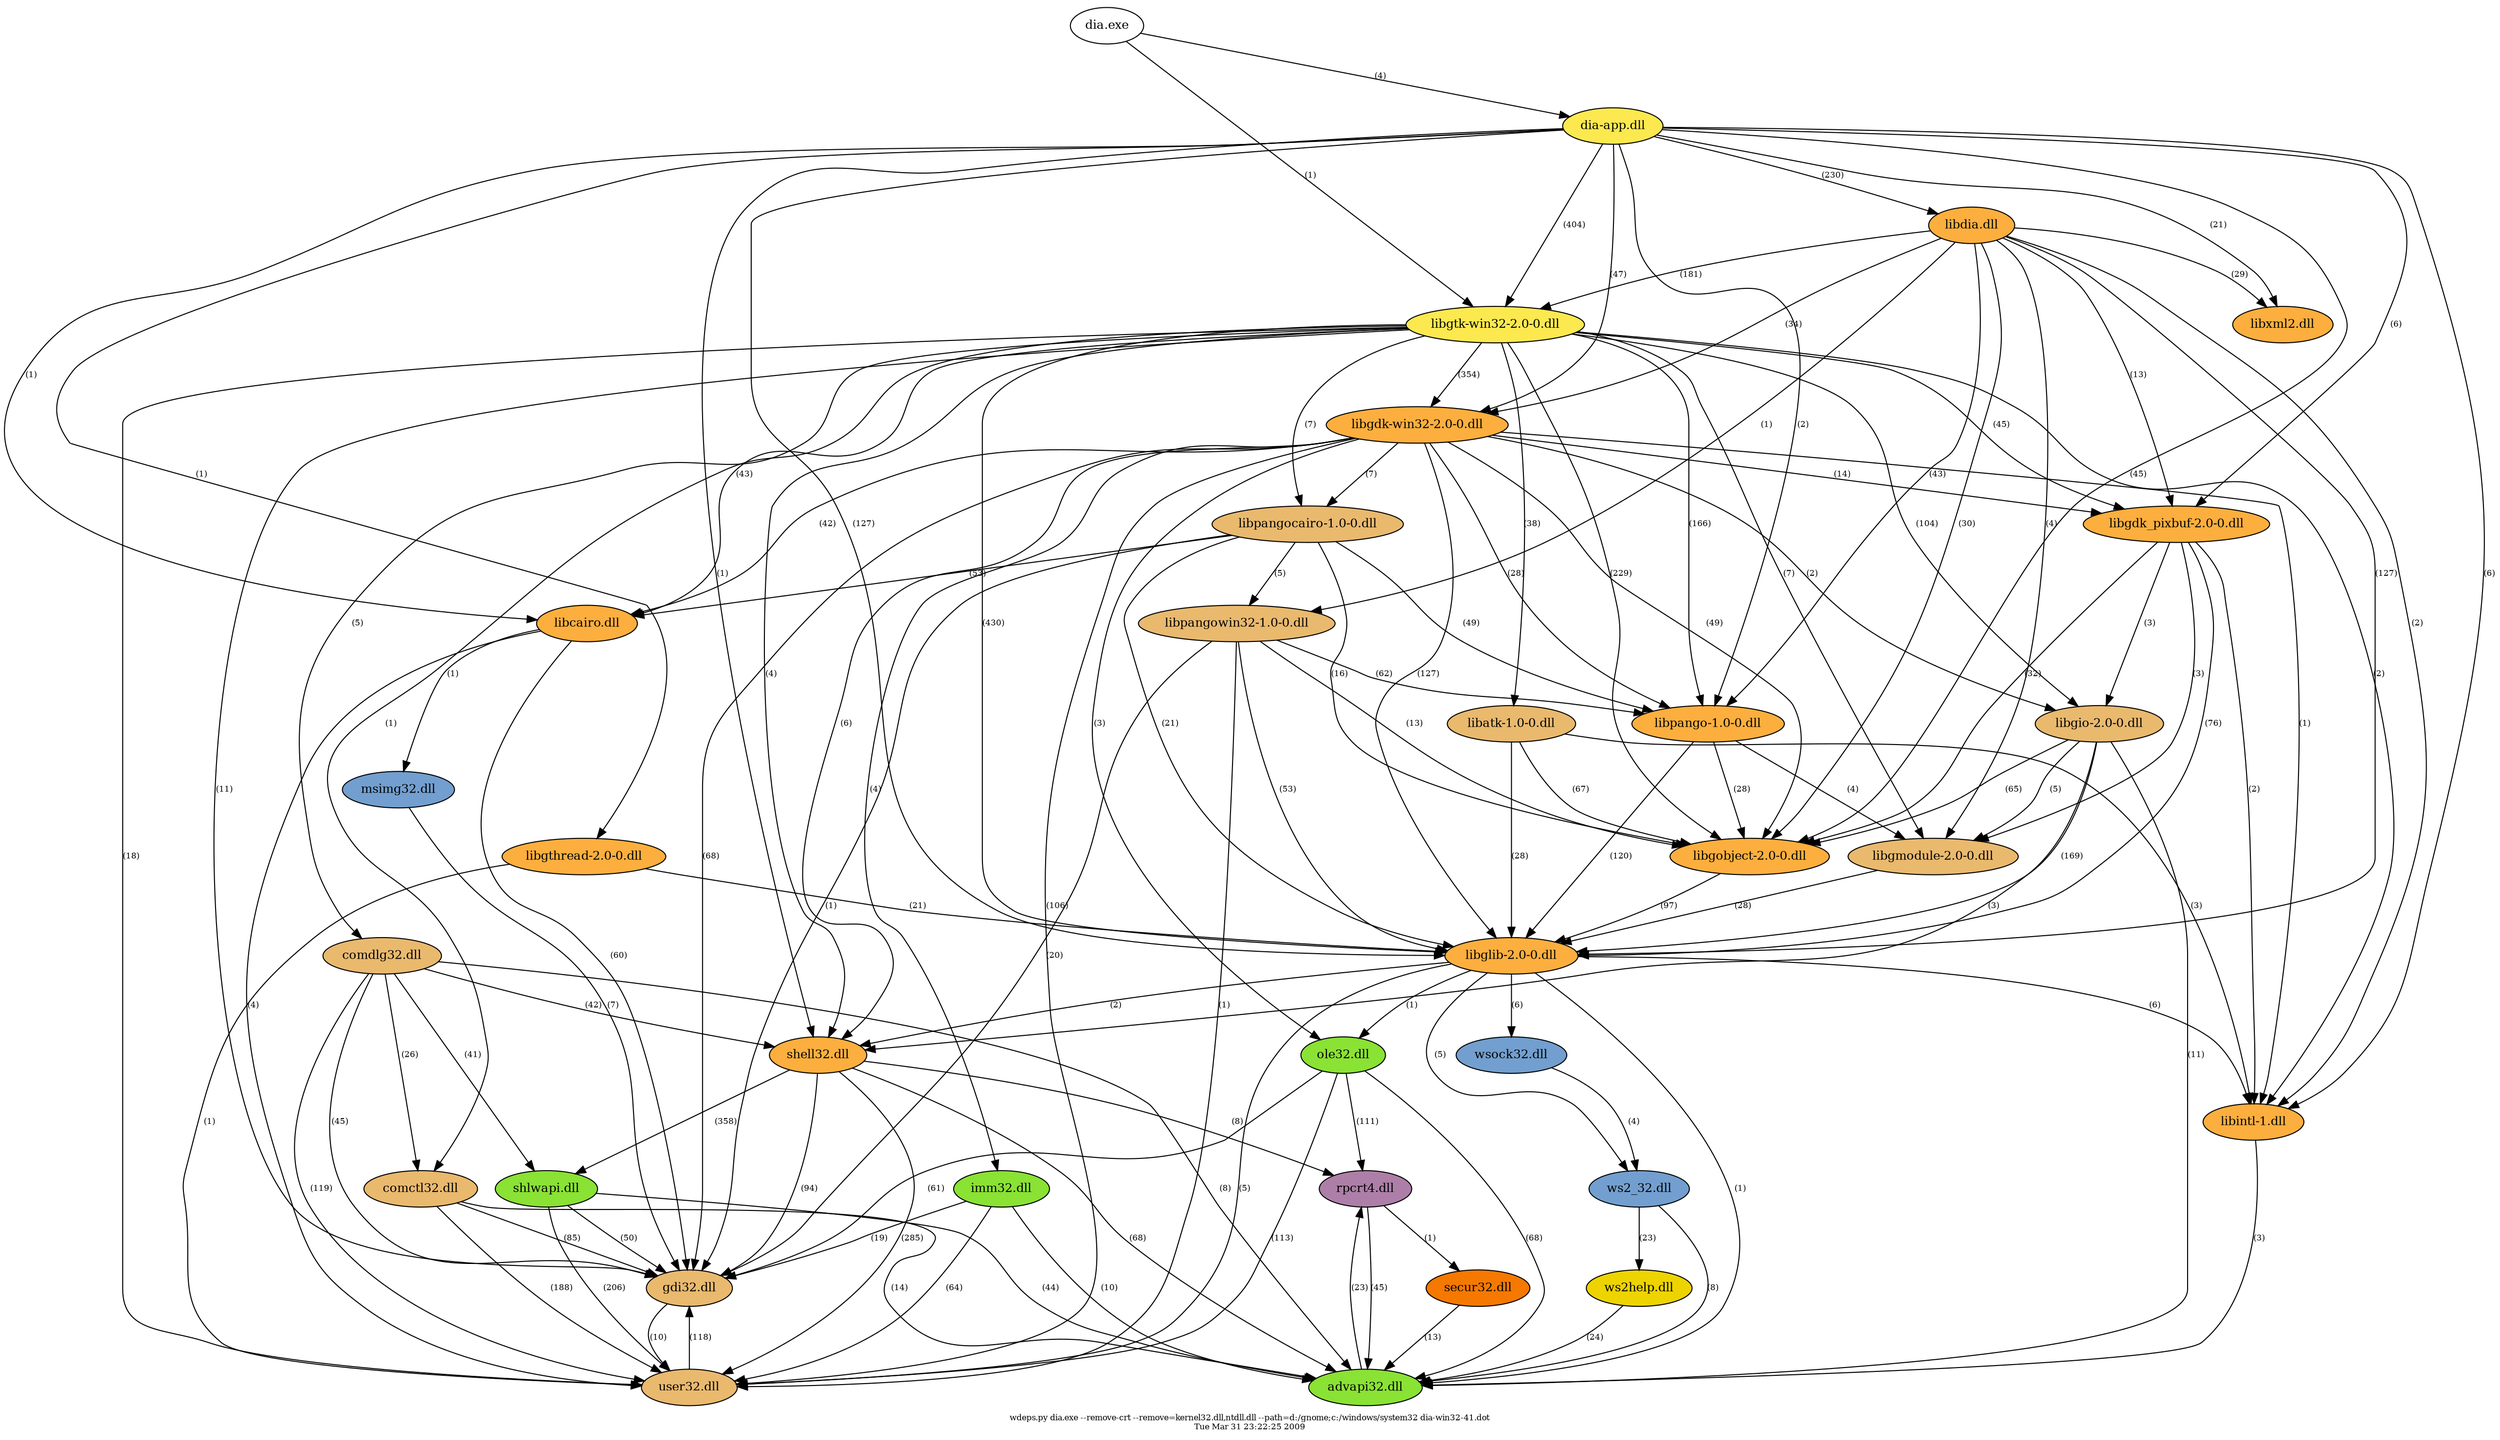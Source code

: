 digraph "dia.exe" {
	graph [fontsize="8.0", label="wdeps.py dia.exe --remove-crt --remove=kernel32.dll,ntdll.dll --path=d:/gnome;c:/windows/system32 dia-win32-41.dot\nTue Mar 31 23\
:22:25 2009", ratio="0.7"];
	node [label="\N", fontsize="12.0"];
	edge [fontsize="8.0"];
	graph [lp="1184,15",
		bb="0,0,2368.1,1322.2"];
	"rpcrt4.dll" [style=filled, fillcolor="#ad7fa8", URL="#rpcrt4.dll", pos="1266.3,234", width=1, height="0.5"];
	"advapi32.dll" [style=filled, fillcolor="#8ae234", URL="#advapi32.dll", pos="1275.3,50", width="1.25", height="0.5"];
	"gdi32.dll" [style=filled, fillcolor="#e9b96e", URL="#gdi32.dll", pos="627.27,142", width="0.94444", height="0.5"];
	"user32.dll" [style=filled, fillcolor="#e9b96e", URL="#user32.dll", pos="627.27,50", width="1.0556", height="0.5"];
	"comctl32.dll" [style=filled, fillcolor="#e9b96e", URL="#comctl32.dll", pos="392.27,234", width="1.25", height="0.5"];
	"shell32.dll" [style=filled, fillcolor="#fcaf3e", URL="#shell32.dll", pos="743.27,353", width="1.0556", height="0.5"];
	"shlwapi.dll" [style=filled, fillcolor="#8ae234", URL="#shlwapi.dll", pos="495.27,234", width="1.1111", height="0.5"];
	"libcairo.dll" [style=filled, fillcolor="#fcaf3e", URL="#libcairo.dll", pos="534.27,749", width="1.1111", height="0.5"];
	"libdia.dll" [style=filled, fillcolor="#fcaf3e", URL="#libdia.dll", pos="1832.3,1118", width="0.94444", height="0.5"];
	"libgdk-win32-2.0-0.dll" [style=filled, fillcolor="#fcaf3e", URL="#libgdk-win32-2.0-0.dll", pos="1310.3,933", width="2.1111", height="0.5"];
	"libgdk_pixbuf-2.0-0.dll" [style=filled, fillcolor="#fcaf3e", URL="#libgdk_pixbuf-2.0-0.dll", pos="2022.3,841", width="2.1111", height="0.5"];
	"libglib-2.0-0.dll" [style=filled, fillcolor="#fcaf3e", URL="#libglib-2.0-0.dll", pos="1405.3,445", width="1.5", height="0.5"];
	"libgobject-2.0-0.dll" [style=filled, fillcolor="#fcaf3e", URL="#libgobject-2.0-0.dll", pos="1614.3,538", width="1.8056", height="0.5"];
	"libgthread-2.0-0.dll" [style=filled, fillcolor="#fcaf3e", URL="#libgthread-2.0-0.dll", pos="538.27,538", width="1.8056", height="0.5"];
	"libgtk-win32-2.0-0.dll" [style=filled, fillcolor="#fce94f", URL="#libgtk-win32-2.0-0.dll", pos="1389.3,1026", width="2.0556", height="0.5"];
	"libintl-1.dll" [style=filled, fillcolor="#fcaf3e", URL="#libintl-1.dll", pos="2099.3,294", width="1.1111", height="0.5"];
	"libpango-1.0-0.dll" [style=filled, fillcolor="#fcaf3e", URL="#libpango-1.0-0.dll", pos="1576.3,656", width="1.7222", height="0.5"];
	"libxml2.dll" [style=filled, fillcolor="#fcaf3e", URL="#libxml2.dll", pos="2134.3,1026", width="1.0833", height="0.5"];
	"dia-app.dll" [style=filled, fillcolor="#fce94f", URL="#dia-app.dll", pos="1491.3,1210", width="1.1389", height="0.5"];
	"msimg32.dll" [style=filled, fillcolor="#729fcf", URL="#msimg32.dll", pos="380.27,597", width="1.2222", height="0.5"];
	"libgmodule-2.0-0.dll" [style=filled, fillcolor="#e9b96e", URL="#libgmodule-2.0-0.dll", pos="1765.3,538", width="1.8889", height="0.5"];
	"libpangowin32-1.0-0.dll" [style=filled, fillcolor="#e9b96e", URL="#libpangowin32-1.0-0.dll", pos="1145.3,749", width="2.1944", height="0.5"];
	"imm32.dll" [style=filled, fillcolor="#8ae234", URL="#imm32.dll", pos="921.27,234", width="1.0556", height="0.5"];
	"libgio-2.0-0.dll" [style=filled, fillcolor="#e9b96e", URL="#libgio-2.0-0.dll", pos="1939.3,656", width="1.4722", height="0.5"];
	"libpangocairo-1.0-0.dll" [style=filled, fillcolor="#e9b96e", URL="#libpangocairo-1.0-0.dll", pos="1210.3,841", width="2.1111", height="0.5"];
	"ole32.dll" [style=filled, fillcolor="#8ae234", URL="#ole32.dll", pos="1246.3,353", width="0.94444", height="0.5"];
	"ws2_32.dll" [style=filled, fillcolor="#729fcf", URL="#ws2_32.dll", pos="1512.3,234", width="1.1389", height="0.5"];
	"wsock32.dll" [style=filled, fillcolor="#729fcf", URL="#wsock32.dll", pos="1486.3,353", width="1.25", height="0.5"];
	"comdlg32.dll" [style=filled, fillcolor="#e9b96e", URL="#comdlg32.dll", pos="374.27,445", width="1.3056", height="0.5"];
	"libatk-1.0-0.dll" [style=filled, fillcolor="#e9b96e", URL="#libatk-1.0-0.dll", pos="1405.3,656", width="1.4722", height="0.5"];
	"secur32.dll" [style=filled, fillcolor="#f57900", URL="#secur32.dll", pos="1373.3,142", width="1.1389", height="0.5"];
	"ws2help.dll" [style=filled, fillcolor="#edd400", URL="#ws2help.dll", pos="1512.3,142", width="1.1667", height="0.5"];
	"dia.exe" [pos="1273.3,1302", width="0.83333", height="0.5"];
	"advapi32.dll" -> "rpcrt4.dll" [label="(23)", weight="1.361728", pos="e,1264.2,215.67 1271.2,68.13 1268,83.04 1263.9,104.77 1262.3,124 1259.9,151.65 1261.5,183.33 1263.3,205.57", lp="1269.8,142"];
	"comctl32.dll" -> "advapi32.dll" [label="(14)", weight="1.146128", pos="e,1232.5,55.75 425.03,221.53 431.95,219.33 439.28,217.33 446.27,216 490.87,207.52 823.05,226.95 854.27,194 873.26,173.96 830.47,\
184.62 816.27,160 808.28,146.14 806.03,136.29 816.27,124 869.78,59.766 918.79,103.6 1001.3,90 1077.9,77.367 1167,64.745 1222.2,57.154", lp="823.77,142"];
	"comctl32.dll" -> "gdi32.dll" [label="(85)", weight="1.929419", pos="e,599.86,152.73 424.46,221.4 467.79,204.44 544.7,174.32 590.34,156.46", lp="530.77,188"];
	"comctl32.dll" -> "user32.dll" [label="(188)", weight="2.274158", pos="e,599,62.129 405.01,216.72 422.7,193.56 456.59,152.11 492.27,124 522.55,100.15 561.55,79.691 589.84,66.368", lp="502.27,142"];
	"comdlg32.dll" -> "advapi32.dll" [label="(8)", weight="0.903090", pos="e,1258.2,67.137 418.3,438.62 561.88,417.51 1010.4,349.22 1064.3,312 1085.2,297.56 1110.9,236.18 1126.3,216 1166.8,162.95 1220.3,\
106.07 1250.9,74.579", lp="1131.8,234"];
	"comdlg32.dll" -> "comctl32.dll" [label="(26)", weight="1.414973", pos="e,390.72,252.16 375.84,426.64 378.99,389.69 386.12,306.09 389.87,262.17", lp="391.77,353"];
	"comdlg32.dll" -> "gdi32.dll" [label="(45)", weight="1.653213", pos="e,597.53,150.73 363.46,427.28 339.55,385.59 288.18,280.03 338.27,216 402.04,134.5 464.28,186.66 564.27,160 571.92,157.96 580.07,\
155.7 587.88,153.49", lp="326.77,294"];
	"comdlg32.dll" -> "shell32.dll" [label="(42)", weight="1.623249", pos="e,706.34,357.79 406.78,431.79 436.26,420.22 481.11,403.65 521.27,393 580.8,377.22 650.96,365.73 696.23,359.22", lp="528.77,399"];
	"comdlg32.dll" -> "shlwapi.dll" [label="(41)", weight="1.612784", pos="e,485.11,251.73 384.38,427.37 405.6,390.37 454.89,304.41 479.99,260.64", lp="444.77,353"];
	"comdlg32.dll" -> "user32.dll" [label="(119)", weight="2.075547", pos="e,590.76,55.194 359.15,427.7 326.55,388.21 255.87,289.2 297.27,216 356.15,111.9 504.35,71.379 580.5,57.046", lp="307.27,234"];
	"dia-app.dll" -> "libcairo.dll" [label="(1)", weight="0.000000", pos="e,494.36,751.84 1451.7,1204.8 1418.3,1200.6 1369.2,1195 1326.3,1192 1162.8,1180.7 750.69,1198.1 589.27,1170 523.99,1158.6 61.975\
,1038.1 22.272,985 -102.28,818.55 332.31,765.84 483.94,752.72", lp="27.772,979"];
	"dia-app.dll" -> "libdia.dll" [label="(230)", weight="2.361728", pos="e,1801.7,1126.2 1526.5,1200.5 1590.3,1183.3 1724.5,1147.1 1791.9,1128.9", lp="1691.3,1164"];
	"dia-app.dll" -> "libgdk-win32-2.0-0.dll" [label="(47)", weight="1.672098", pos="e,1368.8,944.65 1491.8,1191.7 1492.8,1147.6 1493,1037.3 1472.3,1008 1450.4,977.02 1412.4,958.52 1378.7,947.65", lp="1495.8,1072"];
	"dia-app.dll" -> "libgdk_pixbuf-2.0-0.dll" [label="(6)", weight="0.778151", pos="e,2054.8,857.45 1532.3,1209.3 1682.1,1206.4 2191.7,1194.9 2215.3,1170 2264.8,1117.7 2245.2,1073.5 2215.3,1008 2184.3,940.18 2110.6\
,889.36 2063.8,862.5", lp="2235.8,1026"];
	"dia-app.dll" -> "libglib-2.0-0.dll" [label="(127)", weight="2.103804", pos="e,1351.5,446.84 1451.4,1205.6 1288.9,1187.5 686.27,1120.4 686.27,1118 686.27,1118 686.27,1118 686.27,979 686.27,919.37 720.6,912.82\
 746.27,859 825.1,693.72 765.26,581.87 921.27,486 956.26,464.5 1218.2,451.98 1341.5,447.22", lp="771.27,841"];
	"dia-app.dll" -> "libgobject-2.0-0.dll" [label="(45)", weight="1.653213", pos="e,1659.2,551.16 1532.5,1209 1653.8,1205.6 2007.8,1190.9 2107.3,1136 2153.5,1110.5 2164.6,1093.7 2182.3,1044 2187.6,1028.9 2190.1\
,1021.9 2182.3,1008 2119.8,896.91 2033,943.15 1937.3,859 1907.4,832.69 1745.1,602.93 1713.3,579 1700,569.01 1683.9,560.99 1668.6\
,554.79", lp="1993.8,887"];
	"dia-app.dll" -> "libgthread-2.0-0.dll" [label="(1)", weight="0.000000", pos="e,550.26,555.89 1451.7,1204.8 1418.3,1200.7 1369.2,1195 1326.3,1192 1173.2,1181.2 787.39,1196.4 636.27,1170 619.9,1167.1 78.525,\
997.23 67.272,985 46.071,961.96 40.446,940.02 59.272,915 147.98,797.09 236.21,862.89 378.27,823 469.21,797.47 525.96,842.07 583.27\
,767 629.62,706.29 583.31,610.82 555.67,564.7", lp="95.772,887"];
	"dia-app.dll" -> "libgtk-win32-2.0-0.dll" [label="(404)", weight="2.606381", pos="e,1399.2,1043.9 1481.5,1192.4 1463.6,1160 1425.3,1091.1 1404.2,1052.9", lp="1458.3,1118"];
	"dia-app.dll" -> "libintl-1.dll" [label="(6)", weight="0.778151", pos="e,2131.5,304.94 1532.2,1208.8 1683.5,1204.4 2203.9,1188 2234.3,1170 2482.8,1022.5 2320.6,801.3 2254.3,520 2233.9,433.65 2241.4,398.32\
 2179.3,335 2168.5,324.05 2154.2,315.46 2140.7,309.04", lp="2344.8,795"];
	"dia-app.dll" -> "libpango-1.0-0.dll" [label="(2)", weight="0.301030", pos="e,1584.3,674.02 1497.8,1192.2 1500.2,1185.3 1502.9,1177.3 1505.3,1170 1519.9,1124.2 1500.5,1099.2 1535.3,1066 1565.7,1037 1598.7\
,1074.8 1627.3,1044 1655.7,1013.3 1638.9,992.73 1642.3,951 1650.3,850.7 1609.3,735.18 1588.2,683.49", lp="1648.8,933"];
	"dia-app.dll" -> "libxml2.dll" [label="(21)", weight="1.322219", pos="e,2132.4,1044.1 1529.2,1203.1 1572,1195.2 1643.7,1181.9 1705.3,1170 1889.1,1134.4 1977.6,1203.8 2116.3,1078 2123.1,1071.8 2127.4\
,1062.8 2130,1054", lp="2095.8,1118"];
	"dia-app.dll" -> "shell32.dll" [label="(1)", weight="0.000000", pos="e,737.24,370.85 1451.6,1205.3 1418.2,1201.4 1369.2,1196 1326.3,1192 1254.8,1185.4 736.36,1183.3 682.27,1136 598.73,1063 638.02,1003.2\
 625.27,893 600.97,682.94 672.33,632.72 721.27,427 724.89,411.79 725.85,407.99 730.27,393 731.48,388.9 732.81,384.59 734.15\
,380.37", lp="625.77,795"];
	"dia.exe" -> "dia-app.dll" [label="(4)", weight="0.602060", pos="e,1461.6,1222.5 1297.9,1291.6 1335.4,1275.8 1407.4,1245.4 1452.2,1226.5", lp="1400.8,1256"];
	"dia.exe" -> "libgtk-win32-2.0-0.dll" [label="(1)", weight="0.000000", pos="e,1381.6,1044.3 1280.7,1284.3 1300.4,1237.5 1353.9,1110.1 1377.7,1053.6", lp="1337.8,1164"];
	"gdi32.dll" -> "user32.dll" [label="(10)", weight="1.000000", pos="e,605.89,65.196 608.21,126.89 601.16,120.12 594,111.51 590.27,102 586.15,91.467 591.2,81.065 598.76,72.364", lp="597.77,96"];
	"imm32.dll" -> "advapi32.dll" [label="(10)", weight="1.000000", pos="e,1230.9,53.854 932.91,216.44 955.46,184.18 1008.6,116.36 1073.3,90 1121.1,70.479 1179.4,60.249 1221,55.042", lp="1023.8,142"];
	"imm32.dll" -> "gdi32.dll" [label="(19)", weight="1.278754", pos="e,658.94,148.62 888.08,225.06 862.57,217.79 826.66,206.68 796.27,194 785.63,189.56 784,186.21 773.27,182 739.03,168.55 698.57,157.85\
 668.94,150.91", lp="803.77,188"];
	"imm32.dll" -> "user32.dll" [label="(64)", weight="1.806180", pos="e,664.54,54.257 910.23,216.59 895.15,193.65 866.38,152.84 835.27,124 790.46,82.451 720.78,63.952 674.6,55.908", lp="875.77,142"];
	"libatk-1.0-0.dll" -> "libglib-2.0-0.dll" [label="(28)", weight="1.447158", pos="e,1405.3,463.16 1405.3,637.64 1405.3,600.69 1405.3,517.09 1405.3,473.17", lp="1412.8,538"];
	"libatk-1.0-0.dll" -> "libgobject-2.0-0.dll" [label="(67)", weight="1.826075", pos="e,1563.6,549.35 1412.8,637.93 1421.2,620.26 1436.2,593.91 1457.3,579 1465.4,573.21 1513,561.19 1553.7,551.66", lp="1464.8,597"];
	"libatk-1.0-0.dll" -> "libintl-1.dll" [label="(3)", weight="0.477121", pos="e,2095.8,312.2 1450.9,646.58 1467.9,643.39 1487.4,640.11 1505.3,638 1595.2,627.4 1830.9,654.75 1912.3,615 2030,557.52 2078.6,389.15\
 2093.7,322.06", lp="2037.8,492"];
	"libcairo.dll" -> "gdi32.dll" [label="(60)", weight="1.778151", pos="e,623.82,160.07 521.17,731.97 493.23,693.44 432.79,596.96 464.27,520 477.72,487.13 498.16,490.79 520.27,463 539.31,439.08 543.17\
,432.13 557.27,405 564.81,390.5 566.21,386.54 571.27,371 594.48,299.82 613.11,213.45 621.86,169.93", lp="552.77,445"];
	"libcairo.dll" -> "msimg32.dll" [label="(1)", weight="0.000000", pos="e,382.08,615.28 495.95,743.75 471.41,738.53 440.51,728.22 420.27,708 397.96,685.7 388.02,650.06 383.64,625.2", lp="425.77,702"];
	"libcairo.dll" -> "user32.dll" [label="(4)", weight="0.602060", pos="e,591.09,55.536 497.85,741.49 441.61,729.13 337.66,702.96 314.27,674 186.08,515.24 223.25,411.33 282.27,216 296.32,169.5 303.53,\
154.58 341.27,124 377.97,94.267 509.92,69.012 581.05,57.183", lp="240.77,399"];
	"libdia.dll" -> "libgdk-win32-2.0-0.dll" [label="(34)", weight="1.531479", pos="e,1379.3,940.82 1799.2,1113.3 1765.3,1107.6 1711.6,1096.6 1668.3,1078 1589.1,1044 1585.1,1005.5 1505.3,973 1468.6,958.03 1425.6,\
948.44 1389.4,942.42", lp="1615.8,1026"];
	"libdia.dll" -> "libgdk_pixbuf-2.0-0.dll" [label="(13)", weight="1.113943", pos="e,2022.4,859.22 1863.9,1111.1 1895.4,1103.6 1940.8,1090.9 1953.3,1078 2009.4,1019.8 2020.3,918.6 2022.1,869.44", lp="2013.8,979"];
	"libdia.dll" -> "libglib-2.0-0.dll" [label="(127)", weight="2.103804", pos="e,1459.4,445.62 1865.4,1113.7 1895.1,1108.6 1939,1098.3 1972.3,1078 2000.8,1060.6 2160.6,887.36 2178.3,859 2194.3,833.21 2202.3,\
825.38 2202.3,795 2202.3,795 2202.3,795 2202.3,538 2202.3,464.39 1659,448.93 1469.5,445.78", lp="2212.3,795"];
	"libdia.dll" -> "libgmodule-2.0-0.dll" [label="(4)", weight="0.602060", pos="e,1780.3,555.57 1857.1,1105.4 1867.5,1098.8 1878.4,1089.6 1884.3,1078 1922.4,1002.1 1918.2,776.19 1890.3,696 1884.9,680.62 1821.2\
,604.05 1786.9,563.42", lp="1916.8,841"];
	"libdia.dll" -> "libgobject-2.0-0.dll" [label="(30)", weight="1.477121", pos="e,1635.1,555.29 1842.4,1100.7 1845.9,1093.8 1849.4,1085.8 1851.3,1078 1868.3,1007.3 1857,985.21 1838.3,915 1794.5,751.33 1765.2,\
710.42 1658.3,579 1653.6,573.21 1648,567.45 1642.6,562.17", lp="1828.8,841"];
	"libdia.dll" -> "libgtk-win32-2.0-0.dll" [label="(181)", weight="2.257679", pos="e,1433,1040.6 1798.7,1114.9 1746.3,1109.7 1642,1097.7 1555.3,1078 1533.7,1073.1 1482.5,1056.8 1442.6,1043.7", lp="1565.3,1072"];
	"libdia.dll" -> "libintl-1.dll" [label="(2)", weight="0.301030", pos="e,2122.9,308.64 1865.2,1113.4 1898.6,1107.9 1951.2,1097.1 1993.3,1078 2054.6,1050.3 2169,917.49 2202.3,859 2215.9,835.03 2218.8,\
828.02 2224.3,801 2257.4,637.84 2268.8,580.04 2203.3,427 2184.9,384.22 2183.6,370.3 2153.3,335 2146.9,327.59 2139,320.68 2131.2,\
314.71", lp="2242.8,749"];
	"libdia.dll" -> "libpango-1.0-0.dll" [label="(43)", weight="1.633468", pos="e,1599,673.08 1835.1,1099.9 1840,1063.1 1846.9,977.86 1818.3,915 1814.6,906.99 1768.2,865.49 1762.3,859 1698.3,789.25 1692.7,762.44\
 1625.3,696 1619.6,690.36 1613.1,684.68 1606.8,679.44", lp="1804.8,887"];
	"libdia.dll" -> "libpangowin32-1.0-0.dll" [label="(1)", weight="0.000000", pos="e,1209.5,759.53 1815.3,1102.3 1761.6,1053.4 1589.2,902.99 1420.3,823 1355.7,792.42 1276.3,772.78 1219.5,761.47", lp="1632.8,933"];
	"libdia.dll" -> "libxml2.dll" [label="(29)", weight="1.462398", pos="e,2121.6,1043.1 1866,1115.1 1925,1109.7 2044.1,1096.7 2081.3,1078 2094.1,1071.5 2105.8,1060.9 2114.9,1050.9", lp="2104.8,1072"];
	"libgdk-win32-2.0-0.dll" -> "gdi32.dll" [label="(68)", weight="1.832509", pos="e,631.07,160.24 1256.9,920.16 1247.7,918.24 1238.2,916.42 1229.3,915 1128.7,899.04 1098.7,922.61 1001.3,893 802.43,832.56 639.27\
,804.83 639.27,597 639.27,597 639.27,597 639.27,234 639.27,212.46 636,188.31 632.87,170.16", lp="646.77,538"];
	"libgdk-win32-2.0-0.dll" -> "imm32.dll" [label="(4)", weight="0.602060", pos="e,910.68,251.5 1256.4,920.28 1247.4,918.36 1238.1,916.52 1229.3,915 1151.2,901.5 1122,930.8 1052.3,893 1016.5,873.6 1026.2,846.89\
 993.27,823 960.67,799.35 946.64,804.03 909.27,789 884.85,779.17 871.34,787.05 854.27,767 772.42,670.84 786.68,609.65 812.27,486\
 830.31,398.84 880.02,304.77 905.61,260.23", lp="799.77,597"];
	"libgdk-win32-2.0-0.dll" -> "libcairo.dll" [label="(42)", weight="1.623249", pos="e,567.06,759.61 1256.9,920.03 1247.7,918.12 1238.2,916.34 1229.3,915 1009,882.01 937.1,944.1 731.27,859 682.47,838.83 681.52,814.48\
 635.27,789 616.79,778.82 595.17,769.89 576.68,763.08", lp="738.77,841"];
	"libgdk-win32-2.0-0.dll" -> "libgdk_pixbuf-2.0-0.dll" [label="(14)", weight="1.146128", pos="e,1956.8,850.23 1378.9,925.27 1447.3,917.49 1555.1,904.95 1648.3,893 1757.7,878.96 1785,874.24 1894.3,859 1911.3,856.63 1929.5,854.07\
 1946.8,851.64", lp="1744.8,887"];
	"libgdk-win32-2.0-0.dll" -> "libgio-2.0-0.dll" [label="(2)", weight="0.301030", pos="e,1901.2,668.59 1374.3,923.19 1432.3,912.66 1519,892.7 1588.3,859 1673.3,817.63 1676.2,777.92 1758.3,731 1801.4,706.37 1854.2,685.45\
 1891.6,672.01", lp="1687.8,795"];
	"libgdk-win32-2.0-0.dll" -> "libglib-2.0-0.dll" [label="(127)", weight="2.103804", pos="e,1390,462.29 1316,915.02 1326.6,879.21 1346.2,796.77 1327.3,731 1322.2,713.35 1316,710.92 1305.3,696 1297.9,685.74 1291.5,685.9\
 1287.3,674 1281.9,658.93 1282.9,653.4 1287.3,638 1306,571.33 1355,504.92 1383.6,470.06", lp="1324.3,702"];
	"libgdk-win32-2.0-0.dll" -> "libgobject-2.0-0.dll" [label="(49)", weight="1.690196", pos="e,1626.2,556.06 1338.4,916.06 1361.2,901.84 1393.8,880.47 1420.3,859 1454.9,830.88 1458.3,817.92 1492.3,789 1557.6,733.42 1608.7\
,750.62 1647.3,674 1665,638.71 1646.9,593.37 1631.3,565", lp="1602.8,749"];
	"libgdk-win32-2.0-0.dll" -> "libintl-1.dll" [label="(1)", weight="0.000000", pos="e,2106.9,312.04 1383.7,928.11 1482.2,921.33 1662.6,908.2 1816.3,893 1861.3,888.55 1872.4,886.27 1917.3,881 1959.5,876.05 2078.8,\
890.56 2107.3,859 2179.9,778.47 2112.6,479.45 2113.3,371 2113.4,355 2115.9,350.78 2113.3,335 2112.6,330.66 2111.4,326.16 2110.1,\
321.8", lp="2144.8,656"];
	"libgdk-win32-2.0-0.dll" -> "libpango-1.0-0.dll" [label="(28)", weight="1.447158", pos="e,1541.5,671.02 1320.7,914.92 1346.5,870.89 1413.1,759.6 1445.3,731 1471.2,707.94 1505.3,688.67 1532.3,675.44", lp="1405.8,795"];
	"libgdk-win32-2.0-0.dll" -> "libpangocairo-1.0-0.dll" [label="(7)", weight="0.845098", pos="e,1229.5,858.68 1291,915.26 1275.6,901.13 1254,881.2 1236.9,865.54", lp="1270.8,887"];
	"libgdk-win32-2.0-0.dll" -> "ole32.dll" [label="(3)", weight="0.477121", pos="e,1224.4,367.26 1259.8,919.44 1220.9,907.47 1166.8,887.45 1125.3,859 1047.6,805.8 1035.1,767.23 1022.3,674 1003.8,539.33 1150.9,\
419.14 1216.2,373.02", lp="1027.8,656"];
	"libgdk-win32-2.0-0.dll" -> "shell32.dll" [label="(6)", weight="0.778151", pos="e,743.73,371.16 1256.4,920.14 1247.4,918.24 1238.1,916.44 1229.3,915 1183.4,907.5 1061.9,915.49 1021.3,893 986.65,873.85 998.22,\
846.34 966.27,823 908.82,781.01 875.8,806 816.27,767 785.77,747.02 773.69,741.49 759.27,708 752.85,693.09 746.17,462.57 744,381.19", lp="759.77,656"];
	"libgdk-win32-2.0-0.dll" -> "user32.dll" [label="(106)", weight="2.025306", pos="e,665.17,51.695 1254.8,920.57 1225.7,913.52 1189.7,903.92 1158.3,893 1122.5,880.6 1109.9,882.44 1080.3,859 1011.8,804.89 962.27,\
789.29 962.27,702 962.27,702 962.27,702 962.27,492 962.27,327.66 1102.5,251.06 998.27,124 957.91,74.798 766.08,57.683 675.21,52.27", lp="972.27,492"];
	"libgdk_pixbuf-2.0-0.dll" -> "libgio-2.0-0.dll" [label="(3)", weight="0.477121", pos="e,1946.6,674.2 2013.1,822.88 2005.7,807.97 1995,786.25 1986.3,767 1973.4,738.79 1959.7,706.07 1950.4,683.5", lp="1991.8,749"];
	"libgdk_pixbuf-2.0-0.dll" -> "libglib-2.0-0.dll" [label="(76)", weight="1.880814", pos="e,1459.1,447.22 2030,823.01 2032.5,816.24 2035,808.39 2036.3,801 2044.3,755.03 2043.2,742.3 2037.3,696 2025.4,602.33 1997.4,571.59\
 1918.3,520 1845.4,472.45 1589.9,453.94 1469.3,447.73", lp="2040.8,656"];
	"libgdk_pixbuf-2.0-0.dll" -> "libgmodule-2.0-0.dll" [label="(3)", weight="0.477121", pos="e,1815.5,550.22 2025.2,822.85 2030.4,785.29 2037.3,697.56 2001.3,638 1976.7,597.4 1955.4,598.73 1912.3,579 1896.5,571.81 1858.6,\
561.28 1825.2,552.7", lp="2030.8,702"];
	"libgdk_pixbuf-2.0-0.dll" -> "libgobject-2.0-0.dll" [label="(32)", weight="1.505150", pos="e,1662.7,550.03 2002.3,823.63 1968.5,793.98 1898.4,731.27 1843.3,674 1804.6,633.81 1808.4,608.88 1761.3,579 1753.4,574.03 1710.2\
,562.24 1672.7,552.57", lp="1882.8,702"];
	"libgdk_pixbuf-2.0-0.dll" -> "libintl-1.dll" [label="(2)", weight="0.301030", pos="e,2099.8,312.06 2037.3,823.32 2042.2,816.7 2047.1,808.88 2050.3,801 2055.9,786.81 2053.3,782.15 2055.3,767 2077.9,591.37 2089.5,\
547.81 2099.3,371 2100.2,354.94 2100.2,336.96 2100,322.42", lp="2085.8,597"];
	"libgio-2.0-0.dll" -> "advapi32.dll" [label="(11)", weight="1.041393", pos="e,1320.3,50.716 1952.8,638.51 1978.4,603.73 2031.3,522.53 2031.3,445 2031.3,445 2031.3,445 2031.3,142 2031.3,71.384 1504.8,54.558\
 1330.5,50.923", lp="2038.8,353"];
	"libgio-2.0-0.dll" -> "libglib-2.0-0.dll" [label="(169)", weight="2.227887", pos="e,1457.1,450.44 1935.8,637.94 1932,621.49 1924.7,597.07 1912.3,579 1889.2,545.51 1879.2,537.15 1842.3,520 1776.6,489.46 1571.2,463.28\
 1467.1,451.56", lp="1904.3,538"];
	"libgio-2.0-0.dll" -> "libgmodule-2.0-0.dll" [label="(5)", weight="0.698970", pos="e,1816.5,549.84 1919.9,638.9 1912.5,631.85 1904.1,623.38 1897.3,615 1885.3,600.27 1889,590.95 1874.3,579 1860.4,567.72 1843,559.34\
 1826.3,553.2", lp="1902.8,597"];
	"libgio-2.0-0.dll" -> "libgobject-2.0-0.dll" [label="(65)", weight="1.812913", pos="e,1663.2,550.01 1908.4,641.34 1892.4,633.66 1872.7,624.01 1855.3,615 1825.6,599.67 1820.5,590.82 1789.3,579 1746.2,562.71 1733.1\
,566.55 1688.3,556 1683.3,554.84 1678.2,553.62 1673.1,552.39", lp="1862.8,597"];
	"libgio-2.0-0.dll" -> "shell32.dll" [label="(3)", weight="0.477121", pos="e,780.71,356.67 1934.6,638.04 1929.8,621.65 1921.1,597.28 1908.3,579 1885.7,546.8 1877.1,538.4 1842.3,520 1690.9,439.91 1637,456.44\
 1468.3,427 1434.8,421.16 947.02,373.02 790.93,357.68", lp="1801.8,492"];
	"libglib-2.0-0.dll" -> "advapi32.dll" [label="(1)", weight="0.000000", pos="e,1319.1,54.403 1446.1,433.01 1476.7,421.88 1517.1,402.25 1540.3,371 1606.6,281.39 1636.4,222.55 1584.3,124 1571.7,100.25 1559.3\
,99.848 1534.3,90 1497.9,75.677 1393.7,62.563 1329.1,55.486", lp="1615.8,234"];
	"libglib-2.0-0.dll" -> "libintl-1.dll" [label="(6)", weight="0.778151", pos="e,2093.1,312.01 1458.5,441.52 1603.9,431.65 2000.5,402.17 2050.3,371 2068.5,359.62 2081.1,338.73 2089,321.58", lp="1964.8,399"];
	"libglib-2.0-0.dll" -> "ole32.dll" [label="(1)", weight="0.000000", pos="e,1257.5,370.05 1360.3,435.04 1338.2,428.75 1312,419.1 1291.3,405 1280.7,397.83 1271.2,387.6 1263.6,378.11", lp="1296.8,399"];
	"libglib-2.0-0.dll" -> "shell32.dll" [label="(2)", weight="0.301030", pos="e,779.45,359.12 1353.9,439.36 1288.7,432.09 1173,418.72 1074.3,405 972.48,390.86 853.55,371.47 789.61,360.81", lp="1079.8,399"];
	"libglib-2.0-0.dll" -> "user32.dll" [label="(5)", weight="0.698970", pos="e,665.2,51.357 1353.6,439.36 1307.8,431.63 1242.3,413.47 1203.3,371 1106.7,266.02 1183.3,135.99 1048.3,90 980.36,66.867 770.8,55.743\
 675.43,51.773", lp="1152.8,234"];
	"libglib-2.0-0.dll" -> "ws2_32.dll" [label="(5)", weight="0.698970", pos="e,1502.3,251.52 1403.6,426.69 1402.3,403.5 1403.3,363.16 1421.3,335 1431.3,319.3 1442.8,324.89 1456.3,312 1472.2,296.76 1486.6,276.48\
 1496.8,260.42", lp="1426.8,353"];
	"libglib-2.0-0.dll" -> "wsock32.dll" [label="(6)", weight="0.778151", pos="e,1471.1,370.23 1420.5,427.7 1432.8,413.69 1450.4,393.77 1464.2,378.03", lp="1455.8,399"];
	"libgmodule-2.0-0.dll" -> "libglib-2.0-0.dll" [label="(28)", weight="1.447158", pos="e,1448.3,455.89 1717,525.31 1676.8,514.73 1617.8,499.29 1566.3,486 1530.2,476.7 1489.6,466.36 1458.2,458.39", lp="1616.8,492"];
	"libgobject-2.0-0.dll" -> "libglib-2.0-0.dll" [label="(97)", weight="1.986772", pos="e,1446.3,456.79 1588.9,521.35 1571.5,510.37 1547.6,496.2 1525.3,486 1503.1,475.87 1477.7,466.85 1456,459.86", lp="1554.8,492"];
	"libgthread-2.0-0.dll" -> "libglib-2.0-0.dll" [label="(21)", weight="1.322219", pos="e,1351.1,446.46 587.43,526.04 597.28,523.86 607.58,521.73 617.27,520 692.28,506.63 712.18,510.88 787.27,498 812.36,493.7 818.07,\
489.6 843.27,486 1022.5,460.38 1236.3,450.38 1341.1,446.8", lp="850.77,492"];
	"libgthread-2.0-0.dll" -> "user32.dll" [label="(1)", weight="0.000000", pos="e,589.14,51.612 481.64,528.98 434.2,519.16 366.67,499.69 318.27,463 206.92,378.59 139.04,316.4 177.27,182 189.62,138.59 183.43,116.07\
 220.27,90 249,69.677 477.28,56.843 578.84,52.086", lp="182.77,294"];
	"libgtk-win32-2.0-0.dll" -> "comctl32.dll" [label="(1)", weight="0.000000", pos="e,407.45,251.09 1316.2,1023.2 1176.9,1017.5 883.75,1003.4 841.27,985 799.15,966.72 806.62,934.98 765.27,915 708.56,887.6 682.5,919.31\
 625.27,893 462.76,818.29 384.75,786.6 334.27,615 311.72,538.35 393.14,533.75 430.27,463 450.02,425.38 450.44,413.09 456.27\
,371 458.47,355.15 460.73,350.37 456.27,335 448.01,306.52 429.04,278.37 413.88,259.06", lp="360.77,656"];
	"libgtk-win32-2.0-0.dll" -> "comdlg32.dll" [label="(5)", weight="0.698970", pos="e,346.38,459.54 1315.5,1024.3 1166.2,1020.3 838.36,1008.9 793.27,985 758.3,966.49 772.71,934.47 738.27,915 669.65,876.2 638.8,911.93\
 562.27,893 449.77,865.17 387.24,894.15 318.27,801 234.96,688.48 247.95,606.47 319.27,486 323.89,478.19 330.64,471.4 337.83,\
465.71", lp="301.77,749"];
	"libgtk-win32-2.0-0.dll" -> "gdi32.dll" [label="(11)", weight="1.041393", pos="e,598.04,151.49 1315.5,1024.4 1199.5,1021.1 967.88,1011.5 773.27,985 573.59,957.8 485.75,1020 329.27,893 95.082,702.93 83.834,443.14\
 282.27,216 306.35,188.44 321.96,191.61 357.27,182 446.54,157.7 473.46,177.66 564.27,160 572.12,158.47 580.41,156.43 588.31,\
154.26", lp="156.77,597"];
	"libgtk-win32-2.0-0.dll" -> "libatk-1.0-0.dll" [label="(38)", weight="1.579784", pos="e,1405,674.32 1390.9,1007.8 1392.2,992.64 1394,970.42 1395.3,951 1399.5,884.39 1400,867.7 1402.3,801 1403.6,760.61 1404.5,713.87\
 1404.9,684.62", lp="1408.8,841"];
	"libgtk-win32-2.0-0.dll" -> "libcairo.dll" [label="(43)", weight="1.633468", pos="e,564.7,760.93 1315.7,1023.9 1179.3,1019.5 897.5,1007.8 859.27,985 827.52,966.04 845.55,934.74 814.27,915 748.73,873.63 701.86,941.34\
 641.27,893 602.81,862.31 634.89,826.71 603.27,789 595.28,779.47 584.4,771.7 573.64,765.63", lp="648.77,887"];
	"libgtk-win32-2.0-0.dll" -> "libgdk-win32-2.0-0.dll" [label="(354)", weight="2.549003", pos="e,1325.5,950.88 1374,1008.1 1362.1,994.04 1345.4,974.36 1332.1,958.67", lp="1361.3,979"];
	"libgtk-win32-2.0-0.dll" -> "libgdk_pixbuf-2.0-0.dll" [label="(45)", weight="1.653213", pos="e,1976.4,855.38 1457.3,1018.8 1561.7,1007.8 1750.3,987.53 1757.3,985 1836,956.46 1839.6,918.9 1914.3,881 1930.7,872.64 1949.4,865.1\
 1966.5,858.89", lp="1867.8,933"];
	"libgtk-win32-2.0-0.dll" -> "libgio-2.0-0.dll" [label="(104)", weight="2.017033", pos="e,1920.7,673.23 1456.6,1018.4 1523.2,1010.3 1620.4,997.18 1656.3,985 1686,974.91 1696.2,973.37 1718.3,951 1763.5,905.15 1749.1,875.62\
 1786.3,823 1825.3,767.7 1881.1,711.23 1913.4,680.19", lp="1796.3,841"];
	"libgtk-win32-2.0-0.dll" -> "libglib-2.0-0.dll" [label="(430)", weight="2.633468", pos="e,1351.3,446.82 1319.9,1019.5 1188.1,1006.3 914.27,973.83 914.27,933 914.27,933 914.27,933 914.27,538 914.27,512.16 918.91,500.54\
 940.27,486 972.66,463.96 1221.4,451.82 1341.2,447.2", lp="924.27,749"];
	"libgtk-win32-2.0-0.dll" -> "libgmodule-2.0-0.dll" [label="(7)", weight="0.845098", pos="e,1757.6,556.07 1449.7,1015.5 1487.5,1008 1532,997.08 1547.3,985 1583.8,956.1 1713.8,658.06 1753.6,565.36", lp="1657.8,795"];
	"libgtk-win32-2.0-0.dll" -> "libgobject-2.0-0.dll" [label="(229)", weight="2.359835", pos="e,1586.2,554.61 1399.5,1007.9 1422.2,966.68 1476.4,862.08 1498.3,767 1511.2,711.05 1480.7,689.92 1505.3,638 1520.8,605.04 1552.7\
,577.88 1577.9,560.23", lp="1502.3,795"];
	"libgtk-win32-2.0-0.dll" -> "libintl-1.dll" [label="(2)", weight="0.301030", pos="e,2112.2,311.23 1457.5,1018.9 1489.3,1015.6 1527.7,1011.6 1562.3,1008 1704.7,993.22 1755.2,1022.4 1879.3,951 1921.1,926.93 1918.1\
,900.48 1962.3,881 2031.2,850.61 2073.3,908.21 2130.3,859 2189.1,808.21 2233.6,595.77 2216.3,520 2198.3,441.14 2146.2,359.5 2118\
,319.38", lp="2207.8,702"];
	"libgtk-win32-2.0-0.dll" -> "libpango-1.0-0.dll" [label="(166)", weight="2.220108", pos="e,1576.2,674.14 1449.1,1015.3 1482.4,1008.1 1519.3,997.67 1530.3,985 1569,940.2 1575.2,755.4 1576.1,684.17", lp="1579.3,841"];
	"libgtk-win32-2.0-0.dll" -> "libpangocairo-1.0-0.dll" [label="(7)", weight="0.845098", pos="e,1205.5,859.19 1326.3,1016.3 1287.1,1006.8 1239.6,987.94 1214.3,951 1197.9,927.11 1199.5,892.95 1203.5,869.05", lp="1219.8,933"];
	"libgtk-win32-2.0-0.dll" -> "shell32.dll" [label="(4)", weight="0.602060", pos="e,740.3,371.09 1315.6,1023.8 1236.6,1020.2 1108.1,1010.6 1000.3,985 958.67,975.12 949.4,968.25 910.27,951 877.9,936.73 871.87,928.75\
 839.27,915 768.31,885.07 720.08,921.65 675.27,859 665.96,845.99 674.12,838.96 675.27,823 681.57,735.47 724.41,468.53 738.67\
,381.07", lp="694.77,702"];
	"libgtk-win32-2.0-0.dll" -> "user32.dll" [label="(18)", weight="1.255273", pos="e,589.39,51.515 1315.5,1024.5 1043.3,1018.6 111.27,993.79 111.27,933 111.27,933 111.27,933 111.27,142 111.27,95.418 157.86,104.05\
 202.27,90 271.47,68.102 483.56,56.297 579.39,51.96", lp="118.77,538"];
	"libintl-1.dll" -> "advapi32.dll" [label="(3)", weight="0.477121", pos="e,1320.4,50.885 2100.8,275.92 2103.1,235.21 2102.3,136.3 2045.3,90 2017.6,67.52 1502.2,54.745 1330.5,51.098", lp="2101.8,188"];
	"libpango-1.0-0.dll" -> "libglib-2.0-0.dll" [label="(120)", weight="2.079181", pos="e,1419.4,462.43 1562,638.37 1531.7,600.97 1460.8,513.53 1425.7,470.23", lp="1503.3,538"];
	"libpango-1.0-0.dll" -> "libgmodule-2.0-0.dll" [label="(4)", weight="0.602060", pos="e,1738.6,554.65 1602.6,639.59 1635.7,618.93 1692.7,583.33 1729.7,560.23", lp="1703.8,597"];
	"libpango-1.0-0.dll" -> "libgobject-2.0-0.dll" [label="(28)", weight="1.447158", pos="e,1608.5,556.01 1582.1,637.82 1588.3,618.54 1598.2,587.84 1605.4,565.57", lp="1607.8,597"];
	"libpangocairo-1.0-0.dll" -> "gdi32.dll" [label="(1)", weight="0.000000", pos="e,640.21,158.72 1143.3,832.39 1061.8,820.74 930.32,797.82 892.27,767 820.58,708.93 845.09,661.73 804.27,579 758.18,485.59 735.63\
,467.44 696.27,371 685.91,345.62 684.87,338.61 678.27,312 664.11,254.89 675.27,236.57 653.27,182 651.27,177.04 648.63,172.03 645.79\
,167.32", lp="764.77,492"];
	"libpangocairo-1.0-0.dll" -> "libcairo.dll" [label="(53)", weight="1.724276", pos="e,572.76,754.24 1144.2,832.01 1008.6,813.56 701.67,771.78 582.68,755.59", lp="919.77,795"];
	"libpangocairo-1.0-0.dll" -> "libglib-2.0-0.dll" [label="(21)", weight="1.322219", pos="e,1355.6,452.25 1152.7,829.19 1118.6,818.92 1078.1,800.25 1057.3,767 1048.8,753.45 1053.2,746.48 1057.3,731 1091.8,598.44 1121.1\
,546.03 1244.3,486 1276.1,470.49 1314.4,460.43 1345.7,454.15", lp="1092.8,656"];
	"libpangocairo-1.0-0.dll" -> "libgobject-2.0-0.dll" [label="(16)", weight="1.204120", pos="e,1561.2,548.44 1216.5,822.92 1221.5,808.04 1228.5,786.33 1233.3,767 1247.3,710.39 1219.5,682.43 1257.3,638 1307.5,578.99 1346.8\
,600.21 1421.3,579 1445.3,572.16 1504.6,559.81 1551.1,550.45", lp="1243.8,702"];
	"libpangocairo-1.0-0.dll" -> "libpango-1.0-0.dll" [label="(49)", weight="1.690196", pos="e,1526.5,666.82 1235.1,823.87 1244.9,816.93 1256.2,808.74 1266.3,801 1304.7,771.3 1307.8,754.62 1350.3,731 1403.2,701.55 1469.6,\
681.23 1516.7,669.25", lp="1357.8,749"];
	"libpangocairo-1.0-0.dll" -> "libpangowin32-1.0-0.dll" [label="(5)", weight="0.698970", pos="e,1157.9,766.83 1197.4,822.82 1187.8,809.25 1174.6,790.51 1163.9,775.3", lp="1186.8,795"];
	"libpangowin32-1.0-0.dll" -> "gdi32.dll" [label="(20)", weight="1.301030", pos="e,652.86,153.86 1123.4,731.41 1106.9,717.25 1084.5,696.13 1069.3,674 1017.4,598.82 1036.3,562.43 986.27,486 897.07,349.65 853.47\
,331.23 738.27,216 722.48,200.21 719.46,194.96 701.27,182 689.02,173.27 674.65,165.09 661.85,158.43", lp="977.77,445"];
	"libpangowin32-1.0-0.dll" -> "libglib-2.0-0.dll" [label="(53)", weight="1.724276", pos="e,1357.8,453.74 1147.7,730.88 1155.2,683.26 1181.9,553.59 1259.3,486 1272.7,474.26 1312.9,463.45 1347.7,455.88", lp="1199.8,597"];
	"libpangowin32-1.0-0.dll" -> "libgobject-2.0-0.dll" [label="(13)", weight="1.113943", pos="e,1561,548.34 1170.7,731.74 1228.6,692.83 1368.8,600.01 1421.3,579 1433.4,574.15 1499.4,560.55 1550.9,550.34", lp="1318.8,656"];
	"libpangowin32-1.0-0.dll" -> "libpango-1.0-0.dll" [label="(62)", weight="1.792392", pos="e,1522.8,665.26 1193.7,734.64 1216.4,727.44 1243.5,718.11 1267.3,708 1277.9,703.48 1279.3,699.43 1290.3,696 1366,672.4 1388.8,685.35\
 1467.3,674 1482,671.87 1497.8,669.38 1512.7,666.94", lp="1297.8,702"];
	"libpangowin32-1.0-0.dll" -> "user32.dll" [label="(1)", weight="0.000000", pos="e,665.25,51.953 1146.9,730.9 1152.6,661.8 1167.6,408.82 1103.3,216 1082.3,153.08 1079.7,124.83 1023.3,90 994.24,72.082 774.29,58.002\
 675.29,52.504", lp="1147.8,399"];
	"msimg32.dll" -> "gdi32.dll" [label="(7)", weight="0.845098", pos="e,616.08,159.27 390.88,579.34 400.71,563.38 416.08,539.47 431.27,520 473.84,465.43 502.98,465.68 536.27,405 578.12,328.72 557.3,\
297.68 587.27,216 593.36,199.4 602.64,181.95 610.72,168.17", lp="547.77,399"];
	"ole32.dll" -> "advapi32.dll" [label="(68)", weight="1.832509", pos="e,1316,57.959 1267.4,338.54 1307,309.94 1391.5,241.77 1423.3,160 1429.1,145.09 1431.7,137.61 1423.3,124 1402.1,89.748 1359.7,70.82\
 1325.8,60.703", lp="1419.8,188"];
	"ole32.dll" -> "gdi32.dll" [label="(61)", weight="1.785330", pos="e,657.9,149.89 1225.5,338.48 1214.4,330.68 1200.6,320.87 1188.3,312 1166.3,296.2 1164.6,285.51 1139.3,276 1022.4,232.05 977.67,291.77\
 859.27,252 803.98,233.43 801.02,206.89 748.27,182 722.36,169.77 691.7,159.68 667.73,152.69", lp="866.77,234"];
	"ole32.dll" -> "rpcrt4.dll" [label="(111)", weight="2.045323", pos="e,1263.2,252.24 1249.3,334.93 1252.6,315.62 1257.7,284.75 1261.5,262.24", lp="1268.3,294"];
	"ole32.dll" -> "user32.dll" [label="(113)", weight="2.053078", pos="e,665.16,51.44 1242.2,335 1231.8,293.17 1201,188.11 1140.3,124 1118.1,100.61 1107.1,99.167 1076.3,90 1002.2,68.004 775.15,56.139\
 675.27,51.865", lp="1198.3,188"];
	"rpcrt4.dll" -> "advapi32.dll" [label="(45)", weight="1.653213", pos="e,1277.5,68.291 1271,215.8 1272.6,209 1274.3,201.19 1275.3,194 1281.7,148.2 1281.6,136.2 1279.3,90 1279.1,86.223 1278.8,82.253 1278.5\
,78.34", lp="1287.8,142"];
	"rpcrt4.dll" -> "secur32.dll" [label="(1)", weight="0.000000", pos="e,1354.7,158.21 1284.6,218.46 1293.3,211.07 1303.8,202.1 1313.3,194 1324.4,184.48 1336.5,173.93 1347,164.84", lp="1331.8,188"];
	"secur32.dll" -> "advapi32.dll" [label="(13)", weight="1.113943", pos="e,1293,66.616 1355.8,125.55 1340.4,111.12 1317.8,89.958 1300.5,73.699", lp="1336.8,96"];
	"shell32.dll" -> "advapi32.dll" [label="(68)", weight="1.832509", pos="e,1249.8,64.922 773.98,342.09 818.49,325.65 902.74,292.16 968.27,252 1010.6,226.07 1014.7,210.55 1055.3,182 1095.7,153.55 1107.9\
,149.49 1150.3,124 1180.9,105.6 1215.9,84.912 1241,70.099", lp="1062.8,188"];
	"shell32.dll" -> "gdi32.dll" [label="(94)", weight="1.973128", pos="e,651.91,154.58 740.77,334.79 735.44,301.52 720.36,229.91 684.27,182 677.89,173.53 669.19,166.16 660.5,160.14", lp="726.77,234"];
	"shell32.dll" -> "rpcrt4.dll" [label="(8)", weight="0.903090", pos="e,1237.7,245.29 780.82,349.78 836.01,344.56 942.07,332.7 1030.3,312 1101.5,295.28 1181.9,266.49 1228.1,248.95", lp="1152.8,294"];
	"shell32.dll" -> "shlwapi.dll" [label="(358)", weight="2.553883", pos="e,523.01,247.31 716.26,340.04 671.68,318.65 582.63,275.92 532.25,251.74", lp="665.27,294"];
	"shell32.dll" -> "user32.dll" [label="(285)", weight="2.454845", pos="e,651.13,64.041 766.68,338.53 801.35,315.09 860.3,266.33 841.27,216 825.52,174.34 715.88,103.43 659.94,69.374", lp="836.27,188"];
	"shlwapi.dll" -> "advapi32.dll" [label="(44)", weight="1.643453", pos="e,1231.6,54.886 534.74,230.58 630.12,222.22 866.5,200.93 882.27,194 925.22,175.13 921.35,148.63 961.27,124 995.9,102.64 1007.1,101.12\
 1046.3,90 1105.2,73.256 1174.8,62.302 1221.7,56.16", lp="968.77,142"];
	"shlwapi.dll" -> "gdi32.dll" [label="(50)", weight="1.698970", pos="e,603.53,155.12 514.08,217.82 526.79,207.18 544.12,193.2 560.27,182 571.14,174.46 583.47,166.85 594.56,160.32", lp="567.77,188"];
	"shlwapi.dll" -> "user32.dll" [label="(206)", weight="2.313867", pos="e,606.07,65.079 495.12,215.95 495.65,205.59 497.4,192.59 502.27,182 523.72,135.34 568.4,94.673 598.11,71.226", lp="550.27,142"];
	"user32.dll" -> "gdi32.dll" [label="(118)", weight="2.071882", pos="e,627.27,123.82 627.27,68.138 627.27,81.108 627.27,98.818 627.27,113.65", lp="637.27,96"];
	"ws2_32.dll" -> "advapi32.dll" [label="(8)", weight="0.903090", pos="e,1319.4,54.134 1529.9,217.67 1551.5,195.58 1583,155.35 1563.3,124 1538.5,84.68 1406.1,64.066 1329.8,55.294", lp="1574.8,142"];
	"ws2_32.dll" -> "ws2help.dll" [label="(23)", weight="1.361728", pos="e,1512.3,160.14 1512.3,215.82 1512.3,202.85 1512.3,185.13 1512.3,170.31", lp="1519.8,188"];
	"ws2help.dll" -> "advapi32.dll" [label="(24)", weight="1.380211", pos="e,1319.5,53.236 1498.3,124.96 1487.9,113.37 1472.7,98.626 1456.3,90 1416.8,69.305 1367.1,59.294 1329.7,54.465", lp="1480.8,96"];
	"wsock32.dll" -> "ws2_32.dll" [label="(4)", weight="0.602060", pos="e,1508.3,252.24 1490.2,334.93 1494.4,315.62 1501.2,284.75 1506.1,262.24", lp="1507.8,294"];
}
